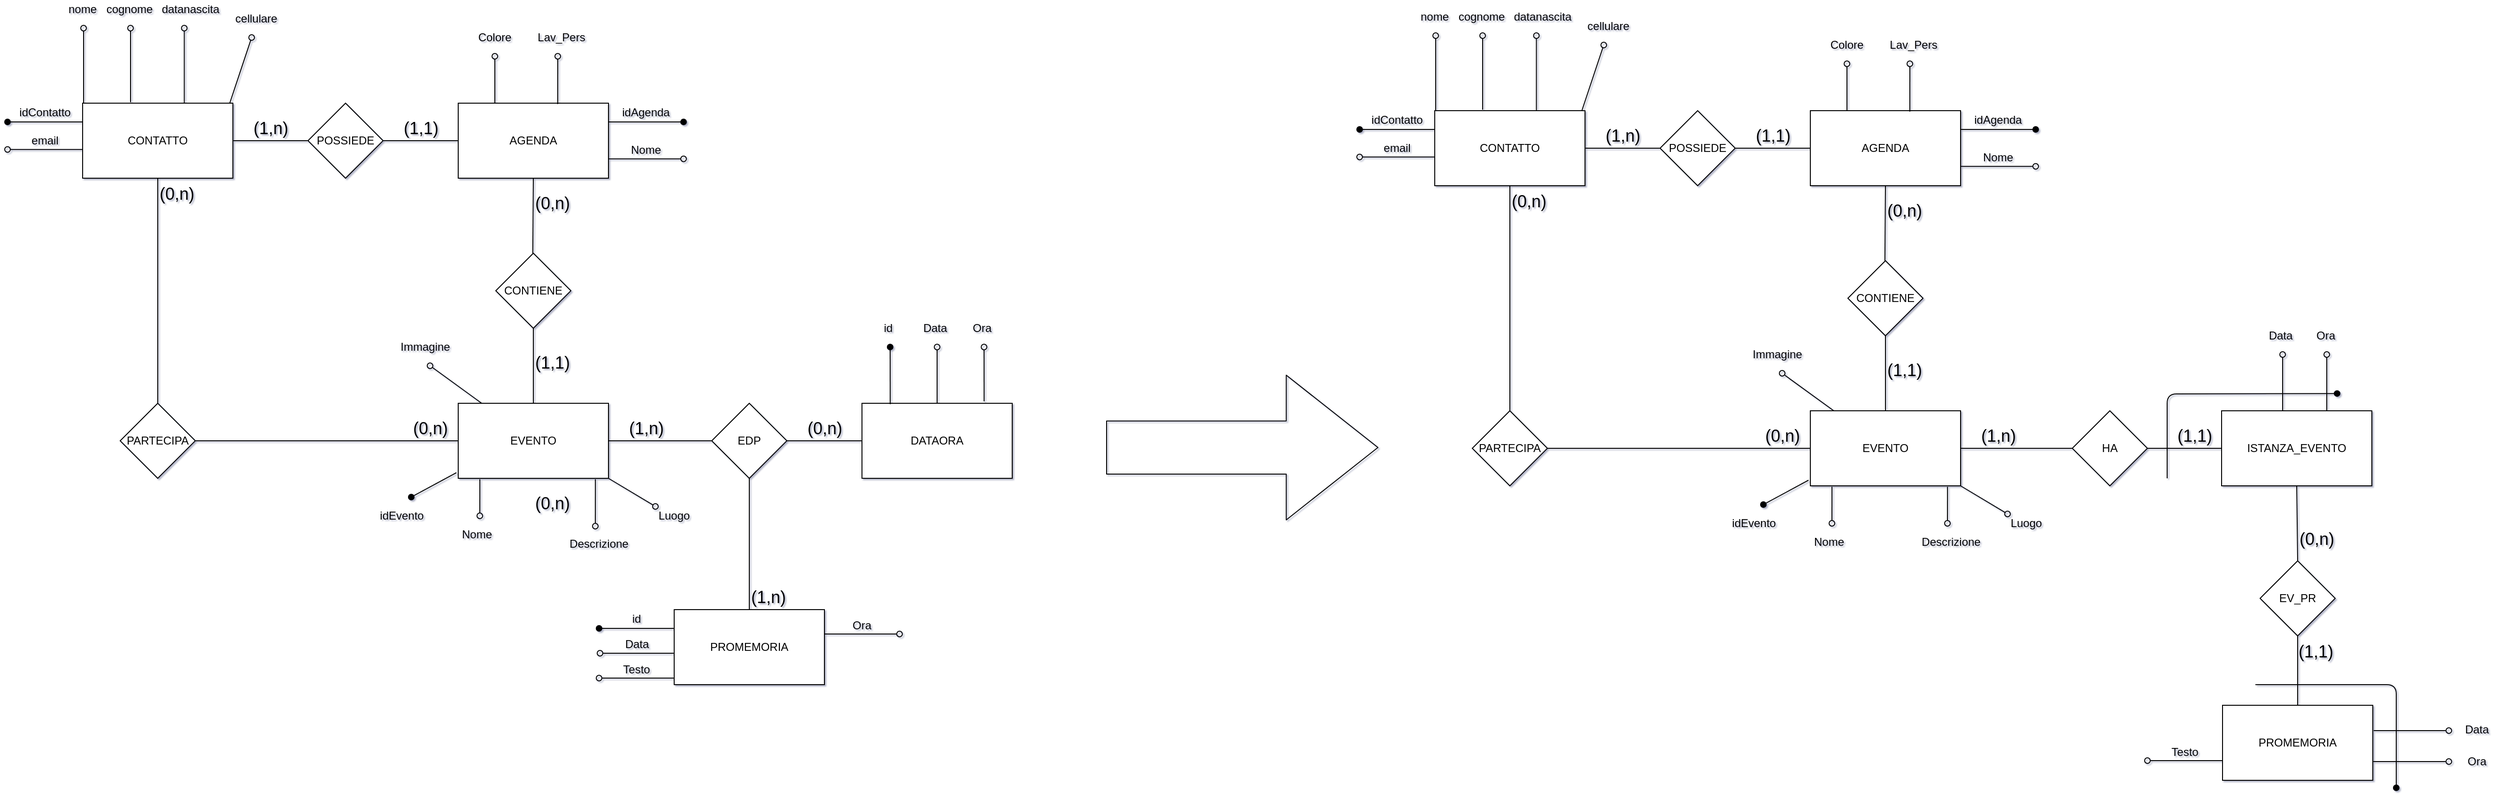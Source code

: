 <mxfile version="12.7.0" type="github">
  <diagram id="C5RBs43oDa-KdzZeNtuy" name="Page-1">
    <mxGraphModel dx="1585" dy="1035" grid="1" gridSize="10" guides="1" tooltips="1" connect="1" arrows="1" fold="1" page="0" pageScale="1" pageWidth="827" pageHeight="1169" math="0" shadow="1">
      <root>
        <mxCell id="WIyWlLk6GJQsqaUBKTNV-0"/>
        <mxCell id="WIyWlLk6GJQsqaUBKTNV-1" parent="WIyWlLk6GJQsqaUBKTNV-0"/>
        <mxCell id="aQOUqq8OAmi28eRQVCnU-102" value="EVENTO" style="rounded=0;whiteSpace=wrap;html=1;" parent="WIyWlLk6GJQsqaUBKTNV-1" vertex="1">
          <mxGeometry x="450" y="340" width="160" height="80" as="geometry"/>
        </mxCell>
        <mxCell id="aQOUqq8OAmi28eRQVCnU-103" value="CONTIENE" style="rhombus;whiteSpace=wrap;html=1;" parent="WIyWlLk6GJQsqaUBKTNV-1" vertex="1">
          <mxGeometry x="490" y="180" width="80" height="80" as="geometry"/>
        </mxCell>
        <mxCell id="aQOUqq8OAmi28eRQVCnU-104" value="AGENDA" style="rounded=0;whiteSpace=wrap;html=1;" parent="WIyWlLk6GJQsqaUBKTNV-1" vertex="1">
          <mxGeometry x="450" y="20" width="160" height="80" as="geometry"/>
        </mxCell>
        <mxCell id="aQOUqq8OAmi28eRQVCnU-105" value="CONTATTO" style="rounded=0;whiteSpace=wrap;html=1;" parent="WIyWlLk6GJQsqaUBKTNV-1" vertex="1">
          <mxGeometry x="50" y="20" width="160" height="80" as="geometry"/>
        </mxCell>
        <mxCell id="aQOUqq8OAmi28eRQVCnU-106" value="POSSIEDE" style="rhombus;whiteSpace=wrap;html=1;" parent="WIyWlLk6GJQsqaUBKTNV-1" vertex="1">
          <mxGeometry x="290" y="20" width="80" height="80" as="geometry"/>
        </mxCell>
        <mxCell id="aQOUqq8OAmi28eRQVCnU-107" value="" style="endArrow=none;html=1;rounded=0;exitX=1;exitY=0.5;exitDx=0;exitDy=0;entryX=0;entryY=0.5;entryDx=0;entryDy=0;" parent="WIyWlLk6GJQsqaUBKTNV-1" source="aQOUqq8OAmi28eRQVCnU-105" target="aQOUqq8OAmi28eRQVCnU-106" edge="1">
          <mxGeometry relative="1" as="geometry">
            <mxPoint x="220" y="60" as="sourcePoint"/>
            <mxPoint x="300" y="60" as="targetPoint"/>
          </mxGeometry>
        </mxCell>
        <mxCell id="aQOUqq8OAmi28eRQVCnU-108" value="(1,n)" style="resizable=0;html=1;align=center;verticalAlign=bottom;fontSize=18;" parent="aQOUqq8OAmi28eRQVCnU-107" connectable="0" vertex="1">
          <mxGeometry x="-1" relative="1" as="geometry">
            <mxPoint x="40" as="offset"/>
          </mxGeometry>
        </mxCell>
        <mxCell id="aQOUqq8OAmi28eRQVCnU-109" value="" style="endArrow=none;html=1;rounded=0;exitX=1;exitY=0.5;exitDx=0;exitDy=0;entryX=0;entryY=0.5;entryDx=0;entryDy=0;" parent="WIyWlLk6GJQsqaUBKTNV-1" edge="1">
          <mxGeometry relative="1" as="geometry">
            <mxPoint x="370" y="60" as="sourcePoint"/>
            <mxPoint x="450" y="60" as="targetPoint"/>
          </mxGeometry>
        </mxCell>
        <mxCell id="aQOUqq8OAmi28eRQVCnU-110" value="(1,1)" style="resizable=0;html=1;align=center;verticalAlign=bottom;fontSize=18;" parent="aQOUqq8OAmi28eRQVCnU-109" connectable="0" vertex="1">
          <mxGeometry x="-1" relative="1" as="geometry">
            <mxPoint x="40" as="offset"/>
          </mxGeometry>
        </mxCell>
        <mxCell id="aQOUqq8OAmi28eRQVCnU-111" value="" style="endArrow=none;html=1;rounded=0;exitX=0.5;exitY=1;exitDx=0;exitDy=0;" parent="WIyWlLk6GJQsqaUBKTNV-1" source="aQOUqq8OAmi28eRQVCnU-104" edge="1">
          <mxGeometry relative="1" as="geometry">
            <mxPoint x="529.41" y="110" as="sourcePoint"/>
            <mxPoint x="529.41" y="180" as="targetPoint"/>
          </mxGeometry>
        </mxCell>
        <mxCell id="aQOUqq8OAmi28eRQVCnU-112" value="(0,n)" style="resizable=0;html=1;align=center;verticalAlign=bottom;fontSize=18;" parent="aQOUqq8OAmi28eRQVCnU-111" connectable="0" vertex="1">
          <mxGeometry x="-1" relative="1" as="geometry">
            <mxPoint x="20" y="40" as="offset"/>
          </mxGeometry>
        </mxCell>
        <mxCell id="aQOUqq8OAmi28eRQVCnU-113" value="" style="endArrow=none;html=1;rounded=0;exitX=0.5;exitY=1;exitDx=0;exitDy=0;entryX=0.5;entryY=0;entryDx=0;entryDy=0;" parent="WIyWlLk6GJQsqaUBKTNV-1" source="aQOUqq8OAmi28eRQVCnU-103" target="aQOUqq8OAmi28eRQVCnU-102" edge="1">
          <mxGeometry relative="1" as="geometry">
            <mxPoint x="520" y="270" as="sourcePoint"/>
            <mxPoint x="520" y="340" as="targetPoint"/>
          </mxGeometry>
        </mxCell>
        <mxCell id="aQOUqq8OAmi28eRQVCnU-114" value="(1,1)" style="resizable=0;html=1;align=center;verticalAlign=bottom;fontSize=18;" parent="aQOUqq8OAmi28eRQVCnU-113" connectable="0" vertex="1">
          <mxGeometry x="-1" relative="1" as="geometry">
            <mxPoint x="20" y="50" as="offset"/>
          </mxGeometry>
        </mxCell>
        <mxCell id="aQOUqq8OAmi28eRQVCnU-115" value="" style="endArrow=none;html=1;rounded=0;entryX=0;entryY=0.5;entryDx=0;entryDy=0;exitX=1;exitY=0.5;exitDx=0;exitDy=0;" parent="WIyWlLk6GJQsqaUBKTNV-1" source="aQOUqq8OAmi28eRQVCnU-117" target="aQOUqq8OAmi28eRQVCnU-102" edge="1">
          <mxGeometry relative="1" as="geometry">
            <mxPoint x="130" y="540" as="sourcePoint"/>
            <mxPoint x="250" y="540" as="targetPoint"/>
            <Array as="points">
              <mxPoint x="170" y="380"/>
              <mxPoint x="350" y="380"/>
            </Array>
          </mxGeometry>
        </mxCell>
        <mxCell id="aQOUqq8OAmi28eRQVCnU-116" value="(0,n)" style="resizable=0;html=1;align=center;verticalAlign=bottom;fontSize=18;" parent="aQOUqq8OAmi28eRQVCnU-115" connectable="0" vertex="1">
          <mxGeometry x="-1" relative="1" as="geometry">
            <mxPoint x="250" as="offset"/>
          </mxGeometry>
        </mxCell>
        <mxCell id="aQOUqq8OAmi28eRQVCnU-117" value="PARTECIPA" style="rhombus;whiteSpace=wrap;html=1;" parent="WIyWlLk6GJQsqaUBKTNV-1" vertex="1">
          <mxGeometry x="90" y="340" width="80" height="80" as="geometry"/>
        </mxCell>
        <mxCell id="aQOUqq8OAmi28eRQVCnU-118" value="" style="endArrow=none;html=1;rounded=0;entryX=0.5;entryY=0;entryDx=0;entryDy=0;exitX=0.5;exitY=1;exitDx=0;exitDy=0;" parent="WIyWlLk6GJQsqaUBKTNV-1" source="aQOUqq8OAmi28eRQVCnU-105" target="aQOUqq8OAmi28eRQVCnU-117" edge="1">
          <mxGeometry relative="1" as="geometry">
            <mxPoint x="130" y="100" as="sourcePoint"/>
            <mxPoint x="290" y="540" as="targetPoint"/>
            <Array as="points"/>
          </mxGeometry>
        </mxCell>
        <mxCell id="aQOUqq8OAmi28eRQVCnU-119" value="(0,n)" style="resizable=0;html=1;align=center;verticalAlign=bottom;fontSize=18;" parent="aQOUqq8OAmi28eRQVCnU-118" connectable="0" vertex="1">
          <mxGeometry x="-1" relative="1" as="geometry">
            <mxPoint x="20" y="30" as="offset"/>
          </mxGeometry>
        </mxCell>
        <mxCell id="aQOUqq8OAmi28eRQVCnU-120" value="" style="group" parent="WIyWlLk6GJQsqaUBKTNV-1" vertex="1" connectable="0">
          <mxGeometry x="-30" y="50" width="80" height="20" as="geometry"/>
        </mxCell>
        <mxCell id="aQOUqq8OAmi28eRQVCnU-121" value="" style="endArrow=none;html=1;startArrow=oval;startFill=0;" parent="aQOUqq8OAmi28eRQVCnU-120" edge="1">
          <mxGeometry width="50" height="50" relative="1" as="geometry">
            <mxPoint y="19.41" as="sourcePoint"/>
            <mxPoint x="80" y="19.41" as="targetPoint"/>
          </mxGeometry>
        </mxCell>
        <mxCell id="aQOUqq8OAmi28eRQVCnU-122" value="email" style="text;html=1;strokeColor=none;fillColor=none;align=center;verticalAlign=middle;whiteSpace=wrap;rounded=0;" parent="aQOUqq8OAmi28eRQVCnU-120" vertex="1">
          <mxGeometry x="20" width="40" height="20" as="geometry"/>
        </mxCell>
        <mxCell id="aQOUqq8OAmi28eRQVCnU-123" value="" style="group" parent="WIyWlLk6GJQsqaUBKTNV-1" vertex="1" connectable="0">
          <mxGeometry x="-30" y="20" width="80" height="20" as="geometry"/>
        </mxCell>
        <mxCell id="aQOUqq8OAmi28eRQVCnU-124" value="idContatto" style="text;html=1;strokeColor=none;fillColor=none;align=center;verticalAlign=middle;whiteSpace=wrap;rounded=0;portConstraint=south;snapToPoint=1;" parent="aQOUqq8OAmi28eRQVCnU-123" vertex="1">
          <mxGeometry x="20" width="40" height="20" as="geometry"/>
        </mxCell>
        <mxCell id="aQOUqq8OAmi28eRQVCnU-125" value="" style="endArrow=none;html=1;startArrow=oval;startFill=1;targetPortConstraint=east;" parent="aQOUqq8OAmi28eRQVCnU-123" edge="1">
          <mxGeometry width="50" height="50" relative="1" as="geometry">
            <mxPoint y="20.0" as="sourcePoint"/>
            <mxPoint x="80" y="20.0" as="targetPoint"/>
          </mxGeometry>
        </mxCell>
        <mxCell id="aQOUqq8OAmi28eRQVCnU-126" value="" style="group;rotation=90;" parent="WIyWlLk6GJQsqaUBKTNV-1" vertex="1" connectable="0">
          <mxGeometry x="70" y="-20" width="80" height="20" as="geometry"/>
        </mxCell>
        <mxCell id="aQOUqq8OAmi28eRQVCnU-127" value="" style="endArrow=none;html=1;startArrow=oval;startFill=0;" parent="aQOUqq8OAmi28eRQVCnU-126" edge="1">
          <mxGeometry width="50" height="50" relative="1" as="geometry">
            <mxPoint x="31" y="-40" as="sourcePoint"/>
            <mxPoint x="31" y="39" as="targetPoint"/>
          </mxGeometry>
        </mxCell>
        <mxCell id="aQOUqq8OAmi28eRQVCnU-128" value="cognome" style="text;html=1;strokeColor=none;fillColor=none;align=center;verticalAlign=middle;whiteSpace=wrap;rounded=0;rotation=0;direction=east;flipH=0;" parent="WIyWlLk6GJQsqaUBKTNV-1" vertex="1">
          <mxGeometry x="80" y="-90" width="40" height="20" as="geometry"/>
        </mxCell>
        <mxCell id="aQOUqq8OAmi28eRQVCnU-129" value="" style="group" parent="WIyWlLk6GJQsqaUBKTNV-1" vertex="1" connectable="0">
          <mxGeometry x="30" y="-90" width="40" height="110" as="geometry"/>
        </mxCell>
        <mxCell id="aQOUqq8OAmi28eRQVCnU-130" value="" style="group;rotation=90;" parent="aQOUqq8OAmi28eRQVCnU-129" vertex="1" connectable="0">
          <mxGeometry x="-10" y="60" width="80" height="20" as="geometry"/>
        </mxCell>
        <mxCell id="aQOUqq8OAmi28eRQVCnU-131" value="" style="endArrow=none;html=1;startArrow=oval;startFill=0;" parent="aQOUqq8OAmi28eRQVCnU-130" edge="1">
          <mxGeometry width="50" height="50" relative="1" as="geometry">
            <mxPoint x="31" y="-30" as="sourcePoint"/>
            <mxPoint x="31" y="50" as="targetPoint"/>
          </mxGeometry>
        </mxCell>
        <mxCell id="aQOUqq8OAmi28eRQVCnU-132" value="nome" style="text;html=1;strokeColor=none;fillColor=none;align=center;verticalAlign=middle;whiteSpace=wrap;rounded=0;rotation=0;direction=east;flipH=0;" parent="aQOUqq8OAmi28eRQVCnU-129" vertex="1">
          <mxGeometry width="40" height="20" as="geometry"/>
        </mxCell>
        <mxCell id="aQOUqq8OAmi28eRQVCnU-133" value="" style="group;rotation=90;" parent="WIyWlLk6GJQsqaUBKTNV-1" vertex="1" connectable="0">
          <mxGeometry x="135" y="-30" width="60" height="20" as="geometry"/>
        </mxCell>
        <mxCell id="aQOUqq8OAmi28eRQVCnU-134" value="" style="endArrow=none;html=1;startArrow=oval;startFill=0;" parent="aQOUqq8OAmi28eRQVCnU-133" edge="1">
          <mxGeometry width="50" height="50" relative="1" as="geometry">
            <mxPoint x="23.25" y="-30" as="sourcePoint"/>
            <mxPoint x="23.25" y="50" as="targetPoint"/>
          </mxGeometry>
        </mxCell>
        <mxCell id="aQOUqq8OAmi28eRQVCnU-135" value="datanascita" style="text;html=1;strokeColor=none;fillColor=none;align=center;verticalAlign=middle;whiteSpace=wrap;rounded=0;rotation=0;direction=east;flipH=0;" parent="WIyWlLk6GJQsqaUBKTNV-1" vertex="1">
          <mxGeometry x="150" y="-90" width="30" height="20" as="geometry"/>
        </mxCell>
        <mxCell id="aQOUqq8OAmi28eRQVCnU-136" value="" style="group" parent="WIyWlLk6GJQsqaUBKTNV-1" vertex="1" connectable="0">
          <mxGeometry x="180" y="-90" width="56.25" height="110" as="geometry"/>
        </mxCell>
        <mxCell id="aQOUqq8OAmi28eRQVCnU-137" value="" style="group;rotation=90;" parent="aQOUqq8OAmi28eRQVCnU-136" vertex="1" connectable="0">
          <mxGeometry x="-11.25" y="63.75" width="67.5" height="20" as="geometry"/>
        </mxCell>
        <mxCell id="aQOUqq8OAmi28eRQVCnU-138" value="" style="endArrow=none;html=1;startArrow=oval;startFill=0;" parent="aQOUqq8OAmi28eRQVCnU-137" edge="1">
          <mxGeometry width="50" height="50" relative="1" as="geometry">
            <mxPoint x="61.25" y="-23.75" as="sourcePoint"/>
            <mxPoint x="38.005" y="46" as="targetPoint"/>
          </mxGeometry>
        </mxCell>
        <mxCell id="aQOUqq8OAmi28eRQVCnU-139" value="cellulare" style="text;html=1;strokeColor=none;fillColor=none;align=center;verticalAlign=middle;whiteSpace=wrap;rounded=0;rotation=0;direction=east;flipH=0;" parent="aQOUqq8OAmi28eRQVCnU-136" vertex="1">
          <mxGeometry x="40" y="10" width="30" height="20" as="geometry"/>
        </mxCell>
        <mxCell id="aQOUqq8OAmi28eRQVCnU-140" value="" style="group;flipH=0;flipV=0;rotation=0;" parent="WIyWlLk6GJQsqaUBKTNV-1" vertex="1" connectable="0">
          <mxGeometry x="610" y="20" width="80" height="20" as="geometry"/>
        </mxCell>
        <mxCell id="aQOUqq8OAmi28eRQVCnU-141" value="" style="endArrow=none;html=1;startArrow=oval;startFill=1;targetPortConstraint=east;" parent="aQOUqq8OAmi28eRQVCnU-140" edge="1">
          <mxGeometry width="50" height="50" relative="1" as="geometry">
            <mxPoint x="80" y="20" as="sourcePoint"/>
            <mxPoint y="20" as="targetPoint"/>
          </mxGeometry>
        </mxCell>
        <mxCell id="aQOUqq8OAmi28eRQVCnU-142" value="idAgenda" style="text;html=1;strokeColor=none;fillColor=none;align=center;verticalAlign=middle;whiteSpace=wrap;rounded=0;portConstraint=south;snapToPoint=1;" parent="aQOUqq8OAmi28eRQVCnU-140" vertex="1">
          <mxGeometry x="20" width="40" height="20" as="geometry"/>
        </mxCell>
        <mxCell id="aQOUqq8OAmi28eRQVCnU-143" value="" style="endArrow=none;html=1;rounded=0;exitX=1;exitY=0.5;exitDx=0;exitDy=0;" parent="WIyWlLk6GJQsqaUBKTNV-1" source="aQOUqq8OAmi28eRQVCnU-102" target="aQOUqq8OAmi28eRQVCnU-145" edge="1">
          <mxGeometry relative="1" as="geometry">
            <mxPoint x="610" y="380" as="sourcePoint"/>
            <mxPoint x="690.0" y="380" as="targetPoint"/>
          </mxGeometry>
        </mxCell>
        <mxCell id="aQOUqq8OAmi28eRQVCnU-144" value="(1,n)" style="resizable=0;html=1;align=center;verticalAlign=bottom;fontSize=18;" parent="aQOUqq8OAmi28eRQVCnU-143" connectable="0" vertex="1">
          <mxGeometry x="-1" relative="1" as="geometry">
            <mxPoint x="40" as="offset"/>
          </mxGeometry>
        </mxCell>
        <mxCell id="aQOUqq8OAmi28eRQVCnU-145" value="EDP" style="rhombus;whiteSpace=wrap;html=1;" parent="WIyWlLk6GJQsqaUBKTNV-1" vertex="1">
          <mxGeometry x="720" y="340" width="80" height="80" as="geometry"/>
        </mxCell>
        <mxCell id="aQOUqq8OAmi28eRQVCnU-146" value="" style="endArrow=none;html=1;rounded=0;entryX=0;entryY=0.5;entryDx=0;entryDy=0;" parent="WIyWlLk6GJQsqaUBKTNV-1" source="aQOUqq8OAmi28eRQVCnU-145" target="aQOUqq8OAmi28eRQVCnU-148" edge="1">
          <mxGeometry relative="1" as="geometry">
            <mxPoint x="800" y="380" as="sourcePoint"/>
            <mxPoint x="850.0" y="380" as="targetPoint"/>
          </mxGeometry>
        </mxCell>
        <mxCell id="aQOUqq8OAmi28eRQVCnU-147" value="(0,n)" style="resizable=0;html=1;align=center;verticalAlign=bottom;fontSize=18;" parent="aQOUqq8OAmi28eRQVCnU-146" connectable="0" vertex="1">
          <mxGeometry x="-1" relative="1" as="geometry">
            <mxPoint x="40" as="offset"/>
          </mxGeometry>
        </mxCell>
        <mxCell id="aQOUqq8OAmi28eRQVCnU-148" value="DATAORA" style="rounded=0;whiteSpace=wrap;html=1;" parent="WIyWlLk6GJQsqaUBKTNV-1" vertex="1">
          <mxGeometry x="880" y="340" width="160" height="80" as="geometry"/>
        </mxCell>
        <mxCell id="aQOUqq8OAmi28eRQVCnU-149" value="" style="group" parent="WIyWlLk6GJQsqaUBKTNV-1" vertex="1" connectable="0">
          <mxGeometry x="610" y="60" width="80" height="20" as="geometry"/>
        </mxCell>
        <mxCell id="aQOUqq8OAmi28eRQVCnU-150" value="" style="endArrow=none;html=1;startArrow=oval;startFill=0;" parent="aQOUqq8OAmi28eRQVCnU-149" edge="1">
          <mxGeometry width="50" height="50" relative="1" as="geometry">
            <mxPoint x="80" y="19.41" as="sourcePoint"/>
            <mxPoint y="19.41" as="targetPoint"/>
          </mxGeometry>
        </mxCell>
        <mxCell id="aQOUqq8OAmi28eRQVCnU-151" value="Nome" style="text;html=1;strokeColor=none;fillColor=none;align=center;verticalAlign=middle;whiteSpace=wrap;rounded=0;" parent="aQOUqq8OAmi28eRQVCnU-149" vertex="1">
          <mxGeometry x="20" width="40" height="20" as="geometry"/>
        </mxCell>
        <mxCell id="aQOUqq8OAmi28eRQVCnU-152" value="" style="group" parent="WIyWlLk6GJQsqaUBKTNV-1" vertex="1" connectable="0">
          <mxGeometry x="410" y="470" width="80" height="20" as="geometry"/>
        </mxCell>
        <mxCell id="aQOUqq8OAmi28eRQVCnU-153" value="Nome" style="text;html=1;strokeColor=none;fillColor=none;align=center;verticalAlign=middle;whiteSpace=wrap;rounded=0;" parent="aQOUqq8OAmi28eRQVCnU-152" vertex="1">
          <mxGeometry x="40" width="40" height="20" as="geometry"/>
        </mxCell>
        <mxCell id="aQOUqq8OAmi28eRQVCnU-154" value="" style="endArrow=none;html=1;startArrow=oval;startFill=0;entryX=0.144;entryY=1.013;entryDx=0;entryDy=0;entryPerimeter=0;" parent="WIyWlLk6GJQsqaUBKTNV-1" target="aQOUqq8OAmi28eRQVCnU-102" edge="1">
          <mxGeometry width="50" height="50" relative="1" as="geometry">
            <mxPoint x="473" y="460" as="sourcePoint"/>
            <mxPoint x="459.5" y="410.0" as="targetPoint"/>
            <Array as="points"/>
          </mxGeometry>
        </mxCell>
        <mxCell id="aQOUqq8OAmi28eRQVCnU-155" value="idEvento" style="text;html=1;strokeColor=none;fillColor=none;align=center;verticalAlign=middle;whiteSpace=wrap;rounded=0;portConstraint=south;snapToPoint=1;" parent="WIyWlLk6GJQsqaUBKTNV-1" vertex="1">
          <mxGeometry x="370" y="450" width="40" height="20" as="geometry"/>
        </mxCell>
        <mxCell id="aQOUqq8OAmi28eRQVCnU-156" value="" style="endArrow=none;html=1;startArrow=oval;startFill=1;targetPortConstraint=east;entryX=-0.012;entryY=0.925;entryDx=0;entryDy=0;entryPerimeter=0;" parent="WIyWlLk6GJQsqaUBKTNV-1" target="aQOUqq8OAmi28eRQVCnU-102" edge="1">
          <mxGeometry width="50" height="50" relative="1" as="geometry">
            <mxPoint x="400" y="440" as="sourcePoint"/>
            <mxPoint x="440" y="270" as="targetPoint"/>
            <Array as="points"/>
          </mxGeometry>
        </mxCell>
        <mxCell id="aQOUqq8OAmi28eRQVCnU-157" value="Descrizione" style="text;html=1;strokeColor=none;fillColor=none;align=center;verticalAlign=middle;whiteSpace=wrap;rounded=0;" parent="WIyWlLk6GJQsqaUBKTNV-1" vertex="1">
          <mxGeometry x="580" y="480" width="40" height="20" as="geometry"/>
        </mxCell>
        <mxCell id="aQOUqq8OAmi28eRQVCnU-158" value="" style="endArrow=none;html=1;startArrow=oval;startFill=0;entryX=0.913;entryY=1.013;entryDx=0;entryDy=0;entryPerimeter=0;" parent="WIyWlLk6GJQsqaUBKTNV-1" target="aQOUqq8OAmi28eRQVCnU-102" edge="1">
          <mxGeometry width="50" height="50" relative="1" as="geometry">
            <mxPoint x="596" y="471" as="sourcePoint"/>
            <mxPoint x="604" y="425" as="targetPoint"/>
          </mxGeometry>
        </mxCell>
        <mxCell id="aQOUqq8OAmi28eRQVCnU-159" value="Luogo" style="text;html=1;strokeColor=none;fillColor=none;align=center;verticalAlign=middle;whiteSpace=wrap;rounded=0;" parent="WIyWlLk6GJQsqaUBKTNV-1" vertex="1">
          <mxGeometry x="660" y="450" width="40" height="20" as="geometry"/>
        </mxCell>
        <mxCell id="aQOUqq8OAmi28eRQVCnU-160" value="" style="endArrow=none;html=1;startArrow=oval;startFill=0;entryX=1;entryY=1;entryDx=0;entryDy=0;" parent="WIyWlLk6GJQsqaUBKTNV-1" target="aQOUqq8OAmi28eRQVCnU-102" edge="1">
          <mxGeometry width="50" height="50" relative="1" as="geometry">
            <mxPoint x="660.0" y="450" as="sourcePoint"/>
            <mxPoint x="610" y="420" as="targetPoint"/>
          </mxGeometry>
        </mxCell>
        <mxCell id="aQOUqq8OAmi28eRQVCnU-163" value="PROMEMORIA" style="rounded=0;whiteSpace=wrap;html=1;" parent="WIyWlLk6GJQsqaUBKTNV-1" vertex="1">
          <mxGeometry x="680" y="560" width="160" height="80" as="geometry"/>
        </mxCell>
        <mxCell id="aQOUqq8OAmi28eRQVCnU-166" value="(0,n)" style="resizable=0;html=1;align=center;verticalAlign=bottom;fontSize=18;" parent="WIyWlLk6GJQsqaUBKTNV-1" connectable="0" vertex="1">
          <mxGeometry x="530" y="420" as="geometry">
            <mxPoint x="20" y="40" as="offset"/>
          </mxGeometry>
        </mxCell>
        <mxCell id="aQOUqq8OAmi28eRQVCnU-167" value="" style="group" parent="WIyWlLk6GJQsqaUBKTNV-1" vertex="1" connectable="0">
          <mxGeometry x="898" y="260" width="80" height="20" as="geometry"/>
        </mxCell>
        <mxCell id="aQOUqq8OAmi28eRQVCnU-168" value="" style="endArrow=none;html=1;startArrow=oval;startFill=0;targetPortConstraint=east;" parent="WIyWlLk6GJQsqaUBKTNV-1" target="aQOUqq8OAmi28eRQVCnU-148" edge="1">
          <mxGeometry width="50" height="50" relative="1" as="geometry">
            <mxPoint x="960" y="280" as="sourcePoint"/>
            <mxPoint x="950" y="280" as="targetPoint"/>
          </mxGeometry>
        </mxCell>
        <mxCell id="aQOUqq8OAmi28eRQVCnU-169" value="Data" style="text;html=1;strokeColor=none;fillColor=none;align=center;verticalAlign=middle;whiteSpace=wrap;rounded=0;portConstraint=south;snapToPoint=1;" parent="WIyWlLk6GJQsqaUBKTNV-1" vertex="1">
          <mxGeometry x="938" y="250" width="40" height="20" as="geometry"/>
        </mxCell>
        <mxCell id="aQOUqq8OAmi28eRQVCnU-170" value="" style="group" parent="WIyWlLk6GJQsqaUBKTNV-1" vertex="1" connectable="0">
          <mxGeometry x="600" y="560" width="80" height="20" as="geometry"/>
        </mxCell>
        <mxCell id="aQOUqq8OAmi28eRQVCnU-171" value="id" style="text;html=1;strokeColor=none;fillColor=none;align=center;verticalAlign=middle;whiteSpace=wrap;rounded=0;portConstraint=south;snapToPoint=1;" parent="aQOUqq8OAmi28eRQVCnU-170" vertex="1">
          <mxGeometry x="20" width="40" height="20" as="geometry"/>
        </mxCell>
        <mxCell id="aQOUqq8OAmi28eRQVCnU-172" value="" style="endArrow=none;html=1;startArrow=oval;startFill=1;targetPortConstraint=east;" parent="aQOUqq8OAmi28eRQVCnU-170" edge="1">
          <mxGeometry width="50" height="50" relative="1" as="geometry">
            <mxPoint y="20.0" as="sourcePoint"/>
            <mxPoint x="80" y="20.0" as="targetPoint"/>
          </mxGeometry>
        </mxCell>
        <mxCell id="aQOUqq8OAmi28eRQVCnU-173" value="Data" style="text;html=1;align=center;verticalAlign=middle;resizable=0;points=[];autosize=1;" parent="WIyWlLk6GJQsqaUBKTNV-1" vertex="1">
          <mxGeometry x="620" y="587" width="40" height="20" as="geometry"/>
        </mxCell>
        <mxCell id="aQOUqq8OAmi28eRQVCnU-174" value="" style="endArrow=none;html=1;startArrow=oval;startFill=0;entryX=1;entryY=0.75;entryDx=0;entryDy=0;" parent="WIyWlLk6GJQsqaUBKTNV-1" edge="1">
          <mxGeometry width="50" height="50" relative="1" as="geometry">
            <mxPoint x="600" y="633" as="sourcePoint"/>
            <mxPoint x="680" y="633" as="targetPoint"/>
          </mxGeometry>
        </mxCell>
        <mxCell id="aQOUqq8OAmi28eRQVCnU-175" value="Testo" style="text;html=1;strokeColor=none;fillColor=none;align=center;verticalAlign=middle;whiteSpace=wrap;rounded=0;" parent="WIyWlLk6GJQsqaUBKTNV-1" vertex="1">
          <mxGeometry x="620" y="614" width="40" height="20" as="geometry"/>
        </mxCell>
        <mxCell id="aQOUqq8OAmi28eRQVCnU-176" value="" style="group" parent="WIyWlLk6GJQsqaUBKTNV-1" vertex="1" connectable="0">
          <mxGeometry x="410" y="320" width="80" height="20" as="geometry"/>
        </mxCell>
        <mxCell id="aQOUqq8OAmi28eRQVCnU-177" value="" style="endArrow=none;html=1;startArrow=oval;startFill=0;" parent="aQOUqq8OAmi28eRQVCnU-176" target="aQOUqq8OAmi28eRQVCnU-102" edge="1">
          <mxGeometry width="50" height="50" relative="1" as="geometry">
            <mxPoint x="10" y="-20" as="sourcePoint"/>
            <mxPoint x="80" y="19" as="targetPoint"/>
          </mxGeometry>
        </mxCell>
        <mxCell id="aQOUqq8OAmi28eRQVCnU-178" value="Immagine" style="text;html=1;strokeColor=none;fillColor=none;align=center;verticalAlign=middle;whiteSpace=wrap;rounded=0;" parent="WIyWlLk6GJQsqaUBKTNV-1" vertex="1">
          <mxGeometry x="395" y="270" width="40" height="20" as="geometry"/>
        </mxCell>
        <mxCell id="aQOUqq8OAmi28eRQVCnU-179" value="" style="endArrow=none;html=1;startArrow=oval;startFill=0;entryX=0;entryY=0.75;entryDx=0;entryDy=0;" parent="WIyWlLk6GJQsqaUBKTNV-1" edge="1">
          <mxGeometry width="50" height="50" relative="1" as="geometry">
            <mxPoint x="601" y="606.5" as="sourcePoint"/>
            <mxPoint x="680" y="606.5" as="targetPoint"/>
          </mxGeometry>
        </mxCell>
        <mxCell id="aQOUqq8OAmi28eRQVCnU-180" value="" style="endArrow=none;html=1;startArrow=oval;startFill=0;entryX=0.5;entryY=0;entryDx=0;entryDy=0;" parent="WIyWlLk6GJQsqaUBKTNV-1" edge="1">
          <mxGeometry width="50" height="50" relative="1" as="geometry">
            <mxPoint x="489" y="-30" as="sourcePoint"/>
            <mxPoint x="489" y="20" as="targetPoint"/>
          </mxGeometry>
        </mxCell>
        <mxCell id="aQOUqq8OAmi28eRQVCnU-181" value="Colore" style="text;html=1;strokeColor=none;fillColor=none;align=center;verticalAlign=middle;whiteSpace=wrap;rounded=0;" parent="WIyWlLk6GJQsqaUBKTNV-1" vertex="1">
          <mxGeometry x="469" y="-60" width="40" height="20" as="geometry"/>
        </mxCell>
        <mxCell id="aQOUqq8OAmi28eRQVCnU-182" value="" style="endArrow=none;html=1;startArrow=oval;startFill=0;entryX=0.681;entryY=0.013;entryDx=0;entryDy=0;entryPerimeter=0;" parent="WIyWlLk6GJQsqaUBKTNV-1" edge="1">
          <mxGeometry width="50" height="50" relative="1" as="geometry">
            <mxPoint x="556" y="-30" as="sourcePoint"/>
            <mxPoint x="555.96" y="21.04" as="targetPoint"/>
          </mxGeometry>
        </mxCell>
        <mxCell id="aQOUqq8OAmi28eRQVCnU-183" value="Lav_Pers" style="text;html=1;strokeColor=none;fillColor=none;align=center;verticalAlign=middle;whiteSpace=wrap;rounded=0;" parent="WIyWlLk6GJQsqaUBKTNV-1" vertex="1">
          <mxGeometry x="540" y="-60" width="40" height="20" as="geometry"/>
        </mxCell>
        <mxCell id="aQOUqq8OAmi28eRQVCnU-184" value="id" style="text;html=1;strokeColor=none;fillColor=none;align=center;verticalAlign=middle;whiteSpace=wrap;rounded=0;portConstraint=south;snapToPoint=1;" parent="WIyWlLk6GJQsqaUBKTNV-1" vertex="1">
          <mxGeometry x="888" y="250" width="40" height="20" as="geometry"/>
        </mxCell>
        <mxCell id="aQOUqq8OAmi28eRQVCnU-185" value="" style="endArrow=none;html=1;startArrow=oval;startFill=1;targetPortConstraint=east;entryX=0.188;entryY=0.013;entryDx=0;entryDy=0;entryPerimeter=0;" parent="WIyWlLk6GJQsqaUBKTNV-1" target="aQOUqq8OAmi28eRQVCnU-148" edge="1">
          <mxGeometry width="50" height="50" relative="1" as="geometry">
            <mxPoint x="910" y="280" as="sourcePoint"/>
            <mxPoint x="890" y="330" as="targetPoint"/>
          </mxGeometry>
        </mxCell>
        <mxCell id="aQOUqq8OAmi28eRQVCnU-186" value="" style="endArrow=none;html=1;startArrow=oval;startFill=0;entryX=0.813;entryY=-0.025;entryDx=0;entryDy=0;entryPerimeter=0;" parent="WIyWlLk6GJQsqaUBKTNV-1" target="aQOUqq8OAmi28eRQVCnU-148" edge="1">
          <mxGeometry width="50" height="50" relative="1" as="geometry">
            <mxPoint x="1010" y="280" as="sourcePoint"/>
            <mxPoint x="1060" y="309.41" as="targetPoint"/>
          </mxGeometry>
        </mxCell>
        <mxCell id="aQOUqq8OAmi28eRQVCnU-187" value="Ora" style="text;html=1;strokeColor=none;fillColor=none;align=center;verticalAlign=middle;whiteSpace=wrap;rounded=0;" parent="WIyWlLk6GJQsqaUBKTNV-1" vertex="1">
          <mxGeometry x="988" y="250" width="40" height="20" as="geometry"/>
        </mxCell>
        <mxCell id="aQOUqq8OAmi28eRQVCnU-190" value="" style="endArrow=none;html=1;rounded=0;exitX=0.5;exitY=1;exitDx=0;exitDy=0;entryX=0.5;entryY=0;entryDx=0;entryDy=0;" parent="WIyWlLk6GJQsqaUBKTNV-1" source="aQOUqq8OAmi28eRQVCnU-145" target="aQOUqq8OAmi28eRQVCnU-163" edge="1">
          <mxGeometry relative="1" as="geometry">
            <mxPoint x="700" y="489.5" as="sourcePoint"/>
            <mxPoint x="810" y="489.5" as="targetPoint"/>
          </mxGeometry>
        </mxCell>
        <mxCell id="aQOUqq8OAmi28eRQVCnU-191" value="(1,n)" style="resizable=0;html=1;align=center;verticalAlign=bottom;fontSize=18;" parent="aQOUqq8OAmi28eRQVCnU-190" connectable="0" vertex="1">
          <mxGeometry x="-1" relative="1" as="geometry">
            <mxPoint x="20" y="140" as="offset"/>
          </mxGeometry>
        </mxCell>
        <mxCell id="3QbVyZa4eNupyLku-kwR-0" value="" style="endArrow=none;html=1;startArrow=oval;startFill=0;entryX=1;entryY=0.75;entryDx=0;entryDy=0;" edge="1" parent="WIyWlLk6GJQsqaUBKTNV-1">
          <mxGeometry width="50" height="50" relative="1" as="geometry">
            <mxPoint x="920" y="586.0" as="sourcePoint"/>
            <mxPoint x="840" y="586.0" as="targetPoint"/>
          </mxGeometry>
        </mxCell>
        <mxCell id="3QbVyZa4eNupyLku-kwR-1" value="Ora" style="text;html=1;strokeColor=none;fillColor=none;align=center;verticalAlign=middle;whiteSpace=wrap;rounded=0;" vertex="1" parent="WIyWlLk6GJQsqaUBKTNV-1">
          <mxGeometry x="860" y="567" width="40" height="20" as="geometry"/>
        </mxCell>
        <mxCell id="3QbVyZa4eNupyLku-kwR-2" value="EVENTO" style="rounded=0;whiteSpace=wrap;html=1;" vertex="1" parent="WIyWlLk6GJQsqaUBKTNV-1">
          <mxGeometry x="1890" y="348" width="160" height="80" as="geometry"/>
        </mxCell>
        <mxCell id="3QbVyZa4eNupyLku-kwR-3" value="CONTIENE" style="rhombus;whiteSpace=wrap;html=1;" vertex="1" parent="WIyWlLk6GJQsqaUBKTNV-1">
          <mxGeometry x="1930" y="188" width="80" height="80" as="geometry"/>
        </mxCell>
        <mxCell id="3QbVyZa4eNupyLku-kwR-4" value="AGENDA" style="rounded=0;whiteSpace=wrap;html=1;" vertex="1" parent="WIyWlLk6GJQsqaUBKTNV-1">
          <mxGeometry x="1890" y="28" width="160" height="80" as="geometry"/>
        </mxCell>
        <mxCell id="3QbVyZa4eNupyLku-kwR-5" value="CONTATTO" style="rounded=0;whiteSpace=wrap;html=1;" vertex="1" parent="WIyWlLk6GJQsqaUBKTNV-1">
          <mxGeometry x="1490" y="28" width="160" height="80" as="geometry"/>
        </mxCell>
        <mxCell id="3QbVyZa4eNupyLku-kwR-6" value="POSSIEDE" style="rhombus;whiteSpace=wrap;html=1;" vertex="1" parent="WIyWlLk6GJQsqaUBKTNV-1">
          <mxGeometry x="1730" y="28" width="80" height="80" as="geometry"/>
        </mxCell>
        <mxCell id="3QbVyZa4eNupyLku-kwR-7" value="" style="endArrow=none;html=1;rounded=0;exitX=1;exitY=0.5;exitDx=0;exitDy=0;entryX=0;entryY=0.5;entryDx=0;entryDy=0;" edge="1" parent="WIyWlLk6GJQsqaUBKTNV-1" source="3QbVyZa4eNupyLku-kwR-5" target="3QbVyZa4eNupyLku-kwR-6">
          <mxGeometry relative="1" as="geometry">
            <mxPoint x="1660" y="68" as="sourcePoint"/>
            <mxPoint x="1740" y="68" as="targetPoint"/>
          </mxGeometry>
        </mxCell>
        <mxCell id="3QbVyZa4eNupyLku-kwR-8" value="(1,n)" style="resizable=0;html=1;align=center;verticalAlign=bottom;fontSize=18;" connectable="0" vertex="1" parent="3QbVyZa4eNupyLku-kwR-7">
          <mxGeometry x="-1" relative="1" as="geometry">
            <mxPoint x="40" as="offset"/>
          </mxGeometry>
        </mxCell>
        <mxCell id="3QbVyZa4eNupyLku-kwR-9" value="" style="endArrow=none;html=1;rounded=0;exitX=1;exitY=0.5;exitDx=0;exitDy=0;entryX=0;entryY=0.5;entryDx=0;entryDy=0;" edge="1" parent="WIyWlLk6GJQsqaUBKTNV-1">
          <mxGeometry relative="1" as="geometry">
            <mxPoint x="1810" y="68" as="sourcePoint"/>
            <mxPoint x="1890" y="68" as="targetPoint"/>
          </mxGeometry>
        </mxCell>
        <mxCell id="3QbVyZa4eNupyLku-kwR-10" value="(1,1)" style="resizable=0;html=1;align=center;verticalAlign=bottom;fontSize=18;" connectable="0" vertex="1" parent="3QbVyZa4eNupyLku-kwR-9">
          <mxGeometry x="-1" relative="1" as="geometry">
            <mxPoint x="40" as="offset"/>
          </mxGeometry>
        </mxCell>
        <mxCell id="3QbVyZa4eNupyLku-kwR-11" value="" style="endArrow=none;html=1;rounded=0;exitX=0.5;exitY=1;exitDx=0;exitDy=0;" edge="1" parent="WIyWlLk6GJQsqaUBKTNV-1" source="3QbVyZa4eNupyLku-kwR-4">
          <mxGeometry relative="1" as="geometry">
            <mxPoint x="1969.41" y="118" as="sourcePoint"/>
            <mxPoint x="1969.41" y="188" as="targetPoint"/>
          </mxGeometry>
        </mxCell>
        <mxCell id="3QbVyZa4eNupyLku-kwR-12" value="(0,n)" style="resizable=0;html=1;align=center;verticalAlign=bottom;fontSize=18;" connectable="0" vertex="1" parent="3QbVyZa4eNupyLku-kwR-11">
          <mxGeometry x="-1" relative="1" as="geometry">
            <mxPoint x="20" y="40" as="offset"/>
          </mxGeometry>
        </mxCell>
        <mxCell id="3QbVyZa4eNupyLku-kwR-13" value="" style="endArrow=none;html=1;rounded=0;exitX=0.5;exitY=1;exitDx=0;exitDy=0;entryX=0.5;entryY=0;entryDx=0;entryDy=0;" edge="1" parent="WIyWlLk6GJQsqaUBKTNV-1" source="3QbVyZa4eNupyLku-kwR-3" target="3QbVyZa4eNupyLku-kwR-2">
          <mxGeometry relative="1" as="geometry">
            <mxPoint x="1960" y="278" as="sourcePoint"/>
            <mxPoint x="1960" y="348" as="targetPoint"/>
          </mxGeometry>
        </mxCell>
        <mxCell id="3QbVyZa4eNupyLku-kwR-14" value="(1,1)" style="resizable=0;html=1;align=center;verticalAlign=bottom;fontSize=18;" connectable="0" vertex="1" parent="3QbVyZa4eNupyLku-kwR-13">
          <mxGeometry x="-1" relative="1" as="geometry">
            <mxPoint x="20" y="50" as="offset"/>
          </mxGeometry>
        </mxCell>
        <mxCell id="3QbVyZa4eNupyLku-kwR-15" value="" style="endArrow=none;html=1;rounded=0;entryX=0;entryY=0.5;entryDx=0;entryDy=0;exitX=1;exitY=0.5;exitDx=0;exitDy=0;" edge="1" parent="WIyWlLk6GJQsqaUBKTNV-1" source="3QbVyZa4eNupyLku-kwR-17" target="3QbVyZa4eNupyLku-kwR-2">
          <mxGeometry relative="1" as="geometry">
            <mxPoint x="1570" y="548" as="sourcePoint"/>
            <mxPoint x="1690" y="548" as="targetPoint"/>
            <Array as="points">
              <mxPoint x="1610" y="388"/>
              <mxPoint x="1790" y="388"/>
            </Array>
          </mxGeometry>
        </mxCell>
        <mxCell id="3QbVyZa4eNupyLku-kwR-16" value="(0,n)" style="resizable=0;html=1;align=center;verticalAlign=bottom;fontSize=18;" connectable="0" vertex="1" parent="3QbVyZa4eNupyLku-kwR-15">
          <mxGeometry x="-1" relative="1" as="geometry">
            <mxPoint x="250" as="offset"/>
          </mxGeometry>
        </mxCell>
        <mxCell id="3QbVyZa4eNupyLku-kwR-17" value="PARTECIPA" style="rhombus;whiteSpace=wrap;html=1;" vertex="1" parent="WIyWlLk6GJQsqaUBKTNV-1">
          <mxGeometry x="1530" y="348" width="80" height="80" as="geometry"/>
        </mxCell>
        <mxCell id="3QbVyZa4eNupyLku-kwR-18" value="" style="endArrow=none;html=1;rounded=0;entryX=0.5;entryY=0;entryDx=0;entryDy=0;exitX=0.5;exitY=1;exitDx=0;exitDy=0;" edge="1" parent="WIyWlLk6GJQsqaUBKTNV-1" source="3QbVyZa4eNupyLku-kwR-5" target="3QbVyZa4eNupyLku-kwR-17">
          <mxGeometry relative="1" as="geometry">
            <mxPoint x="1570" y="108" as="sourcePoint"/>
            <mxPoint x="1730" y="548" as="targetPoint"/>
            <Array as="points"/>
          </mxGeometry>
        </mxCell>
        <mxCell id="3QbVyZa4eNupyLku-kwR-19" value="(0,n)" style="resizable=0;html=1;align=center;verticalAlign=bottom;fontSize=18;" connectable="0" vertex="1" parent="3QbVyZa4eNupyLku-kwR-18">
          <mxGeometry x="-1" relative="1" as="geometry">
            <mxPoint x="20" y="30" as="offset"/>
          </mxGeometry>
        </mxCell>
        <mxCell id="3QbVyZa4eNupyLku-kwR-20" value="" style="group" vertex="1" connectable="0" parent="WIyWlLk6GJQsqaUBKTNV-1">
          <mxGeometry x="1410" y="58" width="80" height="20" as="geometry"/>
        </mxCell>
        <mxCell id="3QbVyZa4eNupyLku-kwR-21" value="" style="endArrow=none;html=1;startArrow=oval;startFill=0;" edge="1" parent="3QbVyZa4eNupyLku-kwR-20">
          <mxGeometry width="50" height="50" relative="1" as="geometry">
            <mxPoint y="19.41" as="sourcePoint"/>
            <mxPoint x="80" y="19.41" as="targetPoint"/>
          </mxGeometry>
        </mxCell>
        <mxCell id="3QbVyZa4eNupyLku-kwR-22" value="email" style="text;html=1;strokeColor=none;fillColor=none;align=center;verticalAlign=middle;whiteSpace=wrap;rounded=0;" vertex="1" parent="3QbVyZa4eNupyLku-kwR-20">
          <mxGeometry x="20" width="40" height="20" as="geometry"/>
        </mxCell>
        <mxCell id="3QbVyZa4eNupyLku-kwR-23" value="" style="group" vertex="1" connectable="0" parent="WIyWlLk6GJQsqaUBKTNV-1">
          <mxGeometry x="1410" y="28" width="80" height="20" as="geometry"/>
        </mxCell>
        <mxCell id="3QbVyZa4eNupyLku-kwR-24" value="idContatto" style="text;html=1;strokeColor=none;fillColor=none;align=center;verticalAlign=middle;whiteSpace=wrap;rounded=0;portConstraint=south;snapToPoint=1;" vertex="1" parent="3QbVyZa4eNupyLku-kwR-23">
          <mxGeometry x="20" width="40" height="20" as="geometry"/>
        </mxCell>
        <mxCell id="3QbVyZa4eNupyLku-kwR-25" value="" style="endArrow=none;html=1;startArrow=oval;startFill=1;targetPortConstraint=east;" edge="1" parent="3QbVyZa4eNupyLku-kwR-23">
          <mxGeometry width="50" height="50" relative="1" as="geometry">
            <mxPoint y="20.0" as="sourcePoint"/>
            <mxPoint x="80" y="20.0" as="targetPoint"/>
          </mxGeometry>
        </mxCell>
        <mxCell id="3QbVyZa4eNupyLku-kwR-26" value="" style="group;rotation=90;" vertex="1" connectable="0" parent="WIyWlLk6GJQsqaUBKTNV-1">
          <mxGeometry x="1510" y="-12" width="80" height="20" as="geometry"/>
        </mxCell>
        <mxCell id="3QbVyZa4eNupyLku-kwR-27" value="" style="endArrow=none;html=1;startArrow=oval;startFill=0;" edge="1" parent="3QbVyZa4eNupyLku-kwR-26">
          <mxGeometry width="50" height="50" relative="1" as="geometry">
            <mxPoint x="31" y="-40" as="sourcePoint"/>
            <mxPoint x="31" y="39" as="targetPoint"/>
          </mxGeometry>
        </mxCell>
        <mxCell id="3QbVyZa4eNupyLku-kwR-28" value="cognome" style="text;html=1;strokeColor=none;fillColor=none;align=center;verticalAlign=middle;whiteSpace=wrap;rounded=0;rotation=0;direction=east;flipH=0;" vertex="1" parent="WIyWlLk6GJQsqaUBKTNV-1">
          <mxGeometry x="1520" y="-82" width="40" height="20" as="geometry"/>
        </mxCell>
        <mxCell id="3QbVyZa4eNupyLku-kwR-29" value="" style="group" vertex="1" connectable="0" parent="WIyWlLk6GJQsqaUBKTNV-1">
          <mxGeometry x="1470" y="-82" width="40" height="110" as="geometry"/>
        </mxCell>
        <mxCell id="3QbVyZa4eNupyLku-kwR-30" value="" style="group;rotation=90;" vertex="1" connectable="0" parent="3QbVyZa4eNupyLku-kwR-29">
          <mxGeometry x="-10" y="60" width="80" height="20" as="geometry"/>
        </mxCell>
        <mxCell id="3QbVyZa4eNupyLku-kwR-31" value="" style="endArrow=none;html=1;startArrow=oval;startFill=0;" edge="1" parent="3QbVyZa4eNupyLku-kwR-30">
          <mxGeometry width="50" height="50" relative="1" as="geometry">
            <mxPoint x="31" y="-30" as="sourcePoint"/>
            <mxPoint x="31" y="50" as="targetPoint"/>
          </mxGeometry>
        </mxCell>
        <mxCell id="3QbVyZa4eNupyLku-kwR-32" value="nome" style="text;html=1;strokeColor=none;fillColor=none;align=center;verticalAlign=middle;whiteSpace=wrap;rounded=0;rotation=0;direction=east;flipH=0;" vertex="1" parent="3QbVyZa4eNupyLku-kwR-29">
          <mxGeometry width="40" height="20" as="geometry"/>
        </mxCell>
        <mxCell id="3QbVyZa4eNupyLku-kwR-33" value="" style="group;rotation=90;" vertex="1" connectable="0" parent="WIyWlLk6GJQsqaUBKTNV-1">
          <mxGeometry x="1575" y="-22" width="60" height="20" as="geometry"/>
        </mxCell>
        <mxCell id="3QbVyZa4eNupyLku-kwR-34" value="" style="endArrow=none;html=1;startArrow=oval;startFill=0;" edge="1" parent="3QbVyZa4eNupyLku-kwR-33">
          <mxGeometry width="50" height="50" relative="1" as="geometry">
            <mxPoint x="23.25" y="-30" as="sourcePoint"/>
            <mxPoint x="23.25" y="50" as="targetPoint"/>
          </mxGeometry>
        </mxCell>
        <mxCell id="3QbVyZa4eNupyLku-kwR-35" value="datanascita" style="text;html=1;strokeColor=none;fillColor=none;align=center;verticalAlign=middle;whiteSpace=wrap;rounded=0;rotation=0;direction=east;flipH=0;" vertex="1" parent="WIyWlLk6GJQsqaUBKTNV-1">
          <mxGeometry x="1590" y="-82" width="30" height="20" as="geometry"/>
        </mxCell>
        <mxCell id="3QbVyZa4eNupyLku-kwR-36" value="" style="group" vertex="1" connectable="0" parent="WIyWlLk6GJQsqaUBKTNV-1">
          <mxGeometry x="1620" y="-82" width="56.25" height="110" as="geometry"/>
        </mxCell>
        <mxCell id="3QbVyZa4eNupyLku-kwR-37" value="" style="group;rotation=90;" vertex="1" connectable="0" parent="3QbVyZa4eNupyLku-kwR-36">
          <mxGeometry x="-11.25" y="63.75" width="67.5" height="20" as="geometry"/>
        </mxCell>
        <mxCell id="3QbVyZa4eNupyLku-kwR-38" value="" style="endArrow=none;html=1;startArrow=oval;startFill=0;" edge="1" parent="3QbVyZa4eNupyLku-kwR-37">
          <mxGeometry width="50" height="50" relative="1" as="geometry">
            <mxPoint x="61.25" y="-23.75" as="sourcePoint"/>
            <mxPoint x="38.005" y="46" as="targetPoint"/>
          </mxGeometry>
        </mxCell>
        <mxCell id="3QbVyZa4eNupyLku-kwR-39" value="cellulare" style="text;html=1;strokeColor=none;fillColor=none;align=center;verticalAlign=middle;whiteSpace=wrap;rounded=0;rotation=0;direction=east;flipH=0;" vertex="1" parent="3QbVyZa4eNupyLku-kwR-36">
          <mxGeometry x="40" y="10" width="30" height="20" as="geometry"/>
        </mxCell>
        <mxCell id="3QbVyZa4eNupyLku-kwR-40" value="" style="group;flipH=0;flipV=0;rotation=0;" vertex="1" connectable="0" parent="WIyWlLk6GJQsqaUBKTNV-1">
          <mxGeometry x="2050" y="28" width="80" height="20" as="geometry"/>
        </mxCell>
        <mxCell id="3QbVyZa4eNupyLku-kwR-41" value="" style="endArrow=none;html=1;startArrow=oval;startFill=1;targetPortConstraint=east;" edge="1" parent="3QbVyZa4eNupyLku-kwR-40">
          <mxGeometry width="50" height="50" relative="1" as="geometry">
            <mxPoint x="80" y="20" as="sourcePoint"/>
            <mxPoint y="20" as="targetPoint"/>
          </mxGeometry>
        </mxCell>
        <mxCell id="3QbVyZa4eNupyLku-kwR-42" value="idAgenda" style="text;html=1;strokeColor=none;fillColor=none;align=center;verticalAlign=middle;whiteSpace=wrap;rounded=0;portConstraint=south;snapToPoint=1;" vertex="1" parent="3QbVyZa4eNupyLku-kwR-40">
          <mxGeometry x="20" width="40" height="20" as="geometry"/>
        </mxCell>
        <mxCell id="3QbVyZa4eNupyLku-kwR-43" value="" style="endArrow=none;html=1;rounded=0;exitX=1;exitY=0.5;exitDx=0;exitDy=0;" edge="1" parent="WIyWlLk6GJQsqaUBKTNV-1" source="3QbVyZa4eNupyLku-kwR-2" target="3QbVyZa4eNupyLku-kwR-45">
          <mxGeometry relative="1" as="geometry">
            <mxPoint x="2050" y="388" as="sourcePoint"/>
            <mxPoint x="2130.0" y="388" as="targetPoint"/>
          </mxGeometry>
        </mxCell>
        <mxCell id="3QbVyZa4eNupyLku-kwR-44" value="(1,n)" style="resizable=0;html=1;align=center;verticalAlign=bottom;fontSize=18;" connectable="0" vertex="1" parent="3QbVyZa4eNupyLku-kwR-43">
          <mxGeometry x="-1" relative="1" as="geometry">
            <mxPoint x="40" as="offset"/>
          </mxGeometry>
        </mxCell>
        <mxCell id="3QbVyZa4eNupyLku-kwR-45" value="HA" style="rhombus;whiteSpace=wrap;html=1;" vertex="1" parent="WIyWlLk6GJQsqaUBKTNV-1">
          <mxGeometry x="2169" y="348" width="80" height="80" as="geometry"/>
        </mxCell>
        <mxCell id="3QbVyZa4eNupyLku-kwR-46" value="" style="group" vertex="1" connectable="0" parent="WIyWlLk6GJQsqaUBKTNV-1">
          <mxGeometry x="2050" y="68" width="80" height="20" as="geometry"/>
        </mxCell>
        <mxCell id="3QbVyZa4eNupyLku-kwR-47" value="" style="endArrow=none;html=1;startArrow=oval;startFill=0;" edge="1" parent="3QbVyZa4eNupyLku-kwR-46">
          <mxGeometry width="50" height="50" relative="1" as="geometry">
            <mxPoint x="80" y="19.41" as="sourcePoint"/>
            <mxPoint y="19.41" as="targetPoint"/>
          </mxGeometry>
        </mxCell>
        <mxCell id="3QbVyZa4eNupyLku-kwR-48" value="Nome" style="text;html=1;strokeColor=none;fillColor=none;align=center;verticalAlign=middle;whiteSpace=wrap;rounded=0;" vertex="1" parent="3QbVyZa4eNupyLku-kwR-46">
          <mxGeometry x="20" width="40" height="20" as="geometry"/>
        </mxCell>
        <mxCell id="3QbVyZa4eNupyLku-kwR-49" value="" style="group" vertex="1" connectable="0" parent="WIyWlLk6GJQsqaUBKTNV-1">
          <mxGeometry x="1850" y="478" width="80" height="20" as="geometry"/>
        </mxCell>
        <mxCell id="3QbVyZa4eNupyLku-kwR-50" value="Nome" style="text;html=1;strokeColor=none;fillColor=none;align=center;verticalAlign=middle;whiteSpace=wrap;rounded=0;" vertex="1" parent="3QbVyZa4eNupyLku-kwR-49">
          <mxGeometry x="40" width="40" height="20" as="geometry"/>
        </mxCell>
        <mxCell id="3QbVyZa4eNupyLku-kwR-51" value="" style="endArrow=none;html=1;startArrow=oval;startFill=0;entryX=0.144;entryY=1.013;entryDx=0;entryDy=0;entryPerimeter=0;" edge="1" parent="WIyWlLk6GJQsqaUBKTNV-1" target="3QbVyZa4eNupyLku-kwR-2">
          <mxGeometry width="50" height="50" relative="1" as="geometry">
            <mxPoint x="1913" y="468" as="sourcePoint"/>
            <mxPoint x="1899.5" y="418.0" as="targetPoint"/>
            <Array as="points"/>
          </mxGeometry>
        </mxCell>
        <mxCell id="3QbVyZa4eNupyLku-kwR-52" value="idEvento" style="text;html=1;strokeColor=none;fillColor=none;align=center;verticalAlign=middle;whiteSpace=wrap;rounded=0;portConstraint=south;snapToPoint=1;" vertex="1" parent="WIyWlLk6GJQsqaUBKTNV-1">
          <mxGeometry x="1810" y="458" width="40" height="20" as="geometry"/>
        </mxCell>
        <mxCell id="3QbVyZa4eNupyLku-kwR-53" value="" style="endArrow=none;html=1;startArrow=oval;startFill=1;targetPortConstraint=east;entryX=-0.012;entryY=0.925;entryDx=0;entryDy=0;entryPerimeter=0;" edge="1" parent="WIyWlLk6GJQsqaUBKTNV-1" target="3QbVyZa4eNupyLku-kwR-2">
          <mxGeometry width="50" height="50" relative="1" as="geometry">
            <mxPoint x="1840" y="448" as="sourcePoint"/>
            <mxPoint x="1880" y="278" as="targetPoint"/>
            <Array as="points"/>
          </mxGeometry>
        </mxCell>
        <mxCell id="3QbVyZa4eNupyLku-kwR-54" value="Descrizione" style="text;html=1;strokeColor=none;fillColor=none;align=center;verticalAlign=middle;whiteSpace=wrap;rounded=0;" vertex="1" parent="WIyWlLk6GJQsqaUBKTNV-1">
          <mxGeometry x="2020" y="478" width="40" height="20" as="geometry"/>
        </mxCell>
        <mxCell id="3QbVyZa4eNupyLku-kwR-55" value="" style="endArrow=none;html=1;startArrow=oval;startFill=0;entryX=0.913;entryY=1.013;entryDx=0;entryDy=0;entryPerimeter=0;" edge="1" parent="WIyWlLk6GJQsqaUBKTNV-1" target="3QbVyZa4eNupyLku-kwR-2">
          <mxGeometry width="50" height="50" relative="1" as="geometry">
            <mxPoint x="2036" y="468" as="sourcePoint"/>
            <mxPoint x="2044" y="433" as="targetPoint"/>
          </mxGeometry>
        </mxCell>
        <mxCell id="3QbVyZa4eNupyLku-kwR-56" value="Luogo" style="text;html=1;strokeColor=none;fillColor=none;align=center;verticalAlign=middle;whiteSpace=wrap;rounded=0;" vertex="1" parent="WIyWlLk6GJQsqaUBKTNV-1">
          <mxGeometry x="2100" y="458" width="40" height="20" as="geometry"/>
        </mxCell>
        <mxCell id="3QbVyZa4eNupyLku-kwR-57" value="" style="endArrow=none;html=1;startArrow=oval;startFill=0;entryX=1;entryY=1;entryDx=0;entryDy=0;" edge="1" parent="WIyWlLk6GJQsqaUBKTNV-1" target="3QbVyZa4eNupyLku-kwR-2">
          <mxGeometry width="50" height="50" relative="1" as="geometry">
            <mxPoint x="2100.0" y="458" as="sourcePoint"/>
            <mxPoint x="2050" y="428" as="targetPoint"/>
          </mxGeometry>
        </mxCell>
        <mxCell id="3QbVyZa4eNupyLku-kwR-58" value="PROMEMORIA" style="rounded=0;whiteSpace=wrap;html=1;" vertex="1" parent="WIyWlLk6GJQsqaUBKTNV-1">
          <mxGeometry x="2329" y="662" width="160" height="80" as="geometry"/>
        </mxCell>
        <mxCell id="3QbVyZa4eNupyLku-kwR-62" value="" style="endArrow=none;html=1;startArrow=oval;startFill=0;entryX=1;entryY=0.75;entryDx=0;entryDy=0;" edge="1" parent="WIyWlLk6GJQsqaUBKTNV-1">
          <mxGeometry width="50" height="50" relative="1" as="geometry">
            <mxPoint x="2249" y="721" as="sourcePoint"/>
            <mxPoint x="2329" y="721" as="targetPoint"/>
          </mxGeometry>
        </mxCell>
        <mxCell id="3QbVyZa4eNupyLku-kwR-63" value="Testo" style="text;html=1;strokeColor=none;fillColor=none;align=center;verticalAlign=middle;whiteSpace=wrap;rounded=0;" vertex="1" parent="WIyWlLk6GJQsqaUBKTNV-1">
          <mxGeometry x="2269" y="702" width="40" height="20" as="geometry"/>
        </mxCell>
        <mxCell id="3QbVyZa4eNupyLku-kwR-64" value="" style="group" vertex="1" connectable="0" parent="WIyWlLk6GJQsqaUBKTNV-1">
          <mxGeometry x="1850" y="328" width="80" height="20" as="geometry"/>
        </mxCell>
        <mxCell id="3QbVyZa4eNupyLku-kwR-65" value="" style="endArrow=none;html=1;startArrow=oval;startFill=0;" edge="1" parent="3QbVyZa4eNupyLku-kwR-64" target="3QbVyZa4eNupyLku-kwR-2">
          <mxGeometry width="50" height="50" relative="1" as="geometry">
            <mxPoint x="10" y="-20" as="sourcePoint"/>
            <mxPoint x="80" y="19" as="targetPoint"/>
          </mxGeometry>
        </mxCell>
        <mxCell id="3QbVyZa4eNupyLku-kwR-66" value="Immagine" style="text;html=1;strokeColor=none;fillColor=none;align=center;verticalAlign=middle;whiteSpace=wrap;rounded=0;" vertex="1" parent="WIyWlLk6GJQsqaUBKTNV-1">
          <mxGeometry x="1835" y="278" width="40" height="20" as="geometry"/>
        </mxCell>
        <mxCell id="3QbVyZa4eNupyLku-kwR-67" value="" style="endArrow=none;html=1;startArrow=oval;startFill=0;entryX=0.5;entryY=0;entryDx=0;entryDy=0;" edge="1" parent="WIyWlLk6GJQsqaUBKTNV-1">
          <mxGeometry width="50" height="50" relative="1" as="geometry">
            <mxPoint x="1929" y="-22" as="sourcePoint"/>
            <mxPoint x="1929" y="28" as="targetPoint"/>
          </mxGeometry>
        </mxCell>
        <mxCell id="3QbVyZa4eNupyLku-kwR-68" value="Colore" style="text;html=1;strokeColor=none;fillColor=none;align=center;verticalAlign=middle;whiteSpace=wrap;rounded=0;" vertex="1" parent="WIyWlLk6GJQsqaUBKTNV-1">
          <mxGeometry x="1909" y="-52" width="40" height="20" as="geometry"/>
        </mxCell>
        <mxCell id="3QbVyZa4eNupyLku-kwR-69" value="" style="endArrow=none;html=1;startArrow=oval;startFill=0;entryX=0.681;entryY=0.013;entryDx=0;entryDy=0;entryPerimeter=0;" edge="1" parent="WIyWlLk6GJQsqaUBKTNV-1">
          <mxGeometry width="50" height="50" relative="1" as="geometry">
            <mxPoint x="1996" y="-22" as="sourcePoint"/>
            <mxPoint x="1995.96" y="29.04" as="targetPoint"/>
          </mxGeometry>
        </mxCell>
        <mxCell id="3QbVyZa4eNupyLku-kwR-70" value="Lav_Pers" style="text;html=1;strokeColor=none;fillColor=none;align=center;verticalAlign=middle;whiteSpace=wrap;rounded=0;" vertex="1" parent="WIyWlLk6GJQsqaUBKTNV-1">
          <mxGeometry x="1980" y="-52" width="40" height="20" as="geometry"/>
        </mxCell>
        <mxCell id="3QbVyZa4eNupyLku-kwR-71" value="" style="endArrow=none;html=1;rounded=0;exitX=0.5;exitY=1;exitDx=0;exitDy=0;entryX=0.5;entryY=0;entryDx=0;entryDy=0;" edge="1" parent="WIyWlLk6GJQsqaUBKTNV-1" source="3QbVyZa4eNupyLku-kwR-76" target="3QbVyZa4eNupyLku-kwR-58">
          <mxGeometry relative="1" as="geometry">
            <mxPoint x="2180" y="537.5" as="sourcePoint"/>
            <mxPoint x="2290" y="537.5" as="targetPoint"/>
          </mxGeometry>
        </mxCell>
        <mxCell id="3QbVyZa4eNupyLku-kwR-72" value="(0,n)" style="resizable=0;html=1;align=center;verticalAlign=bottom;fontSize=18;" connectable="0" vertex="1" parent="3QbVyZa4eNupyLku-kwR-71">
          <mxGeometry x="-1" relative="1" as="geometry">
            <mxPoint x="20" y="-90" as="offset"/>
          </mxGeometry>
        </mxCell>
        <mxCell id="3QbVyZa4eNupyLku-kwR-73" value="ISTANZA_EVENTO" style="rounded=0;whiteSpace=wrap;html=1;" vertex="1" parent="WIyWlLk6GJQsqaUBKTNV-1">
          <mxGeometry x="2328" y="348" width="160" height="80" as="geometry"/>
        </mxCell>
        <mxCell id="3QbVyZa4eNupyLku-kwR-74" value="" style="endArrow=none;html=1;rounded=0;entryX=0;entryY=0.5;entryDx=0;entryDy=0;exitX=1;exitY=0.5;exitDx=0;exitDy=0;" edge="1" parent="WIyWlLk6GJQsqaUBKTNV-1" source="3QbVyZa4eNupyLku-kwR-45" target="3QbVyZa4eNupyLku-kwR-73">
          <mxGeometry relative="1" as="geometry">
            <mxPoint x="2288" y="388" as="sourcePoint"/>
            <mxPoint x="2649" y="388" as="targetPoint"/>
          </mxGeometry>
        </mxCell>
        <mxCell id="3QbVyZa4eNupyLku-kwR-75" value="(1,1)" style="resizable=0;html=1;align=center;verticalAlign=bottom;fontSize=18;" connectable="0" vertex="1" parent="3QbVyZa4eNupyLku-kwR-74">
          <mxGeometry x="-1" relative="1" as="geometry">
            <mxPoint x="50" as="offset"/>
          </mxGeometry>
        </mxCell>
        <mxCell id="3QbVyZa4eNupyLku-kwR-76" value="EV_PR" style="rhombus;whiteSpace=wrap;html=1;" vertex="1" parent="WIyWlLk6GJQsqaUBKTNV-1">
          <mxGeometry x="2369" y="508" width="80" height="80" as="geometry"/>
        </mxCell>
        <mxCell id="3QbVyZa4eNupyLku-kwR-77" value="" style="endArrow=none;html=1;rounded=0;exitX=0.5;exitY=1;exitDx=0;exitDy=0;entryX=0.5;entryY=0;entryDx=0;entryDy=0;" edge="1" parent="WIyWlLk6GJQsqaUBKTNV-1" source="3QbVyZa4eNupyLku-kwR-73" target="3QbVyZa4eNupyLku-kwR-76">
          <mxGeometry relative="1" as="geometry">
            <mxPoint x="2418" y="418" as="sourcePoint"/>
            <mxPoint x="2418" y="622" as="targetPoint"/>
          </mxGeometry>
        </mxCell>
        <mxCell id="3QbVyZa4eNupyLku-kwR-78" value="(1,1)" style="resizable=0;html=1;align=center;verticalAlign=bottom;fontSize=18;" connectable="0" vertex="1" parent="3QbVyZa4eNupyLku-kwR-77">
          <mxGeometry x="-1" relative="1" as="geometry">
            <mxPoint x="20" y="190" as="offset"/>
          </mxGeometry>
        </mxCell>
        <mxCell id="3QbVyZa4eNupyLku-kwR-79" value="" style="endArrow=none;html=1;startArrow=oval;startFill=0;targetPortConstraint=east;" edge="1" parent="WIyWlLk6GJQsqaUBKTNV-1">
          <mxGeometry width="50" height="50" relative="1" as="geometry">
            <mxPoint x="2393.0" y="288" as="sourcePoint"/>
            <mxPoint x="2393.0" y="348" as="targetPoint"/>
          </mxGeometry>
        </mxCell>
        <mxCell id="3QbVyZa4eNupyLku-kwR-80" value="Data" style="text;html=1;strokeColor=none;fillColor=none;align=center;verticalAlign=middle;whiteSpace=wrap;rounded=0;portConstraint=south;snapToPoint=1;" vertex="1" parent="WIyWlLk6GJQsqaUBKTNV-1">
          <mxGeometry x="2371" y="258" width="40" height="20" as="geometry"/>
        </mxCell>
        <mxCell id="3QbVyZa4eNupyLku-kwR-81" value="" style="endArrow=none;html=1;startArrow=oval;startFill=0;" edge="1" parent="WIyWlLk6GJQsqaUBKTNV-1">
          <mxGeometry width="50" height="50" relative="1" as="geometry">
            <mxPoint x="2440" y="288" as="sourcePoint"/>
            <mxPoint x="2440" y="348" as="targetPoint"/>
          </mxGeometry>
        </mxCell>
        <mxCell id="3QbVyZa4eNupyLku-kwR-82" value="Ora" style="text;html=1;strokeColor=none;fillColor=none;align=center;verticalAlign=middle;whiteSpace=wrap;rounded=0;" vertex="1" parent="WIyWlLk6GJQsqaUBKTNV-1">
          <mxGeometry x="2419" y="258" width="40" height="20" as="geometry"/>
        </mxCell>
        <mxCell id="3QbVyZa4eNupyLku-kwR-83" value="" style="endArrow=none;html=1;startArrow=oval;startFill=0;targetPortConstraint=east;entryX=1.006;entryY=0.338;entryDx=0;entryDy=0;entryPerimeter=0;" edge="1" parent="WIyWlLk6GJQsqaUBKTNV-1" target="3QbVyZa4eNupyLku-kwR-58">
          <mxGeometry width="50" height="50" relative="1" as="geometry">
            <mxPoint x="2570" y="689" as="sourcePoint"/>
            <mxPoint x="2562" y="698" as="targetPoint"/>
          </mxGeometry>
        </mxCell>
        <mxCell id="3QbVyZa4eNupyLku-kwR-84" value="Data" style="text;html=1;strokeColor=none;fillColor=none;align=center;verticalAlign=middle;whiteSpace=wrap;rounded=0;portConstraint=south;snapToPoint=1;" vertex="1" parent="WIyWlLk6GJQsqaUBKTNV-1">
          <mxGeometry x="2580" y="678" width="40" height="20" as="geometry"/>
        </mxCell>
        <mxCell id="3QbVyZa4eNupyLku-kwR-85" value="" style="endArrow=none;html=1;startArrow=oval;startFill=0;entryX=1;entryY=0.75;entryDx=0;entryDy=0;" edge="1" parent="WIyWlLk6GJQsqaUBKTNV-1" target="3QbVyZa4eNupyLku-kwR-58">
          <mxGeometry width="50" height="50" relative="1" as="geometry">
            <mxPoint x="2570" y="722" as="sourcePoint"/>
            <mxPoint x="2609" y="698" as="targetPoint"/>
          </mxGeometry>
        </mxCell>
        <mxCell id="3QbVyZa4eNupyLku-kwR-86" value="Ora" style="text;html=1;strokeColor=none;fillColor=none;align=center;verticalAlign=middle;whiteSpace=wrap;rounded=0;" vertex="1" parent="WIyWlLk6GJQsqaUBKTNV-1">
          <mxGeometry x="2580" y="712" width="40" height="20" as="geometry"/>
        </mxCell>
        <mxCell id="3QbVyZa4eNupyLku-kwR-87" value="" style="shape=flexArrow;endArrow=classic;html=1;endWidth=96.667;endSize=32.217;width=56.667;" edge="1" parent="WIyWlLk6GJQsqaUBKTNV-1">
          <mxGeometry width="50" height="50" relative="1" as="geometry">
            <mxPoint x="1140" y="387.17" as="sourcePoint"/>
            <mxPoint x="1430" y="387.17" as="targetPoint"/>
          </mxGeometry>
        </mxCell>
        <mxCell id="3QbVyZa4eNupyLku-kwR-94" value="" style="endArrow=none;html=1;startArrow=oval;startFill=1;targetPortConstraint=east;" edge="1" parent="WIyWlLk6GJQsqaUBKTNV-1">
          <mxGeometry width="50" height="50" relative="1" as="geometry">
            <mxPoint x="2451" y="329.58" as="sourcePoint"/>
            <mxPoint x="2270" y="420" as="targetPoint"/>
            <Array as="points">
              <mxPoint x="2270" y="330"/>
            </Array>
          </mxGeometry>
        </mxCell>
        <mxCell id="3QbVyZa4eNupyLku-kwR-95" value="" style="endArrow=none;html=1;startArrow=oval;startFill=1;targetPortConstraint=east;" edge="1" parent="WIyWlLk6GJQsqaUBKTNV-1">
          <mxGeometry width="50" height="50" relative="1" as="geometry">
            <mxPoint x="2514" y="750" as="sourcePoint"/>
            <mxPoint x="2364" y="640" as="targetPoint"/>
            <Array as="points">
              <mxPoint x="2514" y="640"/>
            </Array>
          </mxGeometry>
        </mxCell>
      </root>
    </mxGraphModel>
  </diagram>
</mxfile>
